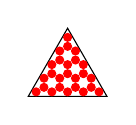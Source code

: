 \coordinate (b1) at (0.000,0.000);
\coordinate (b2) at (1.000,0.000);
\coordinate (b3) at (0.500,0.866);
\draw (b1) -- (b2) -- (b3) --cycle;
\draw[fill,red] (barycentric cs:b1=0.067,b2=0.067,b3=0.867) circle (0.5mm);
\draw[fill,red] (barycentric cs:b1=0.267,b2=0.067,b3=0.667) circle (0.5mm);
\draw[fill,red] (barycentric cs:b1=0.467,b2=0.067,b3=0.467) circle (0.5mm);
\draw[fill,red] (barycentric cs:b1=0.667,b2=0.067,b3=0.267) circle (0.5mm);
\draw[fill,red] (barycentric cs:b1=0.867,b2=0.067,b3=0.067) circle (0.5mm);
\draw[fill,red] (barycentric cs:b1=0.133,b2=0.133,b3=0.733) circle (0.5mm);
\draw[fill,red] (barycentric cs:b1=0.067,b2=0.267,b3=0.667) circle (0.5mm);
\draw[fill,red] (barycentric cs:b1=0.333,b2=0.133,b3=0.533) circle (0.5mm);
\draw[fill,red] (barycentric cs:b1=0.267,b2=0.267,b3=0.467) circle (0.5mm);
\draw[fill,red] (barycentric cs:b1=0.533,b2=0.133,b3=0.333) circle (0.5mm);
\draw[fill,red] (barycentric cs:b1=0.467,b2=0.267,b3=0.267) circle (0.5mm);
\draw[fill,red] (barycentric cs:b1=0.733,b2=0.133,b3=0.133) circle (0.5mm);
\draw[fill,red] (barycentric cs:b1=0.667,b2=0.267,b3=0.067) circle (0.5mm);
\draw[fill,red] (barycentric cs:b1=0.133,b2=0.333,b3=0.533) circle (0.5mm);
\draw[fill,red] (barycentric cs:b1=0.067,b2=0.467,b3=0.467) circle (0.5mm);
\draw[fill,red] (barycentric cs:b1=0.333,b2=0.333,b3=0.333) circle (0.5mm);
\draw[fill,red] (barycentric cs:b1=0.267,b2=0.467,b3=0.267) circle (0.5mm);
\draw[fill,red] (barycentric cs:b1=0.533,b2=0.333,b3=0.133) circle (0.5mm);
\draw[fill,red] (barycentric cs:b1=0.467,b2=0.467,b3=0.067) circle (0.5mm);
\draw[fill,red] (barycentric cs:b1=0.133,b2=0.533,b3=0.333) circle (0.5mm);
\draw[fill,red] (barycentric cs:b1=0.067,b2=0.667,b3=0.267) circle (0.5mm);
\draw[fill,red] (barycentric cs:b1=0.333,b2=0.533,b3=0.133) circle (0.5mm);
\draw[fill,red] (barycentric cs:b1=0.267,b2=0.667,b3=0.067) circle (0.5mm);
\draw[fill,red] (barycentric cs:b1=0.133,b2=0.733,b3=0.133) circle (0.5mm);
\draw[fill,red] (barycentric cs:b1=0.067,b2=0.867,b3=0.067) circle (0.5mm);
